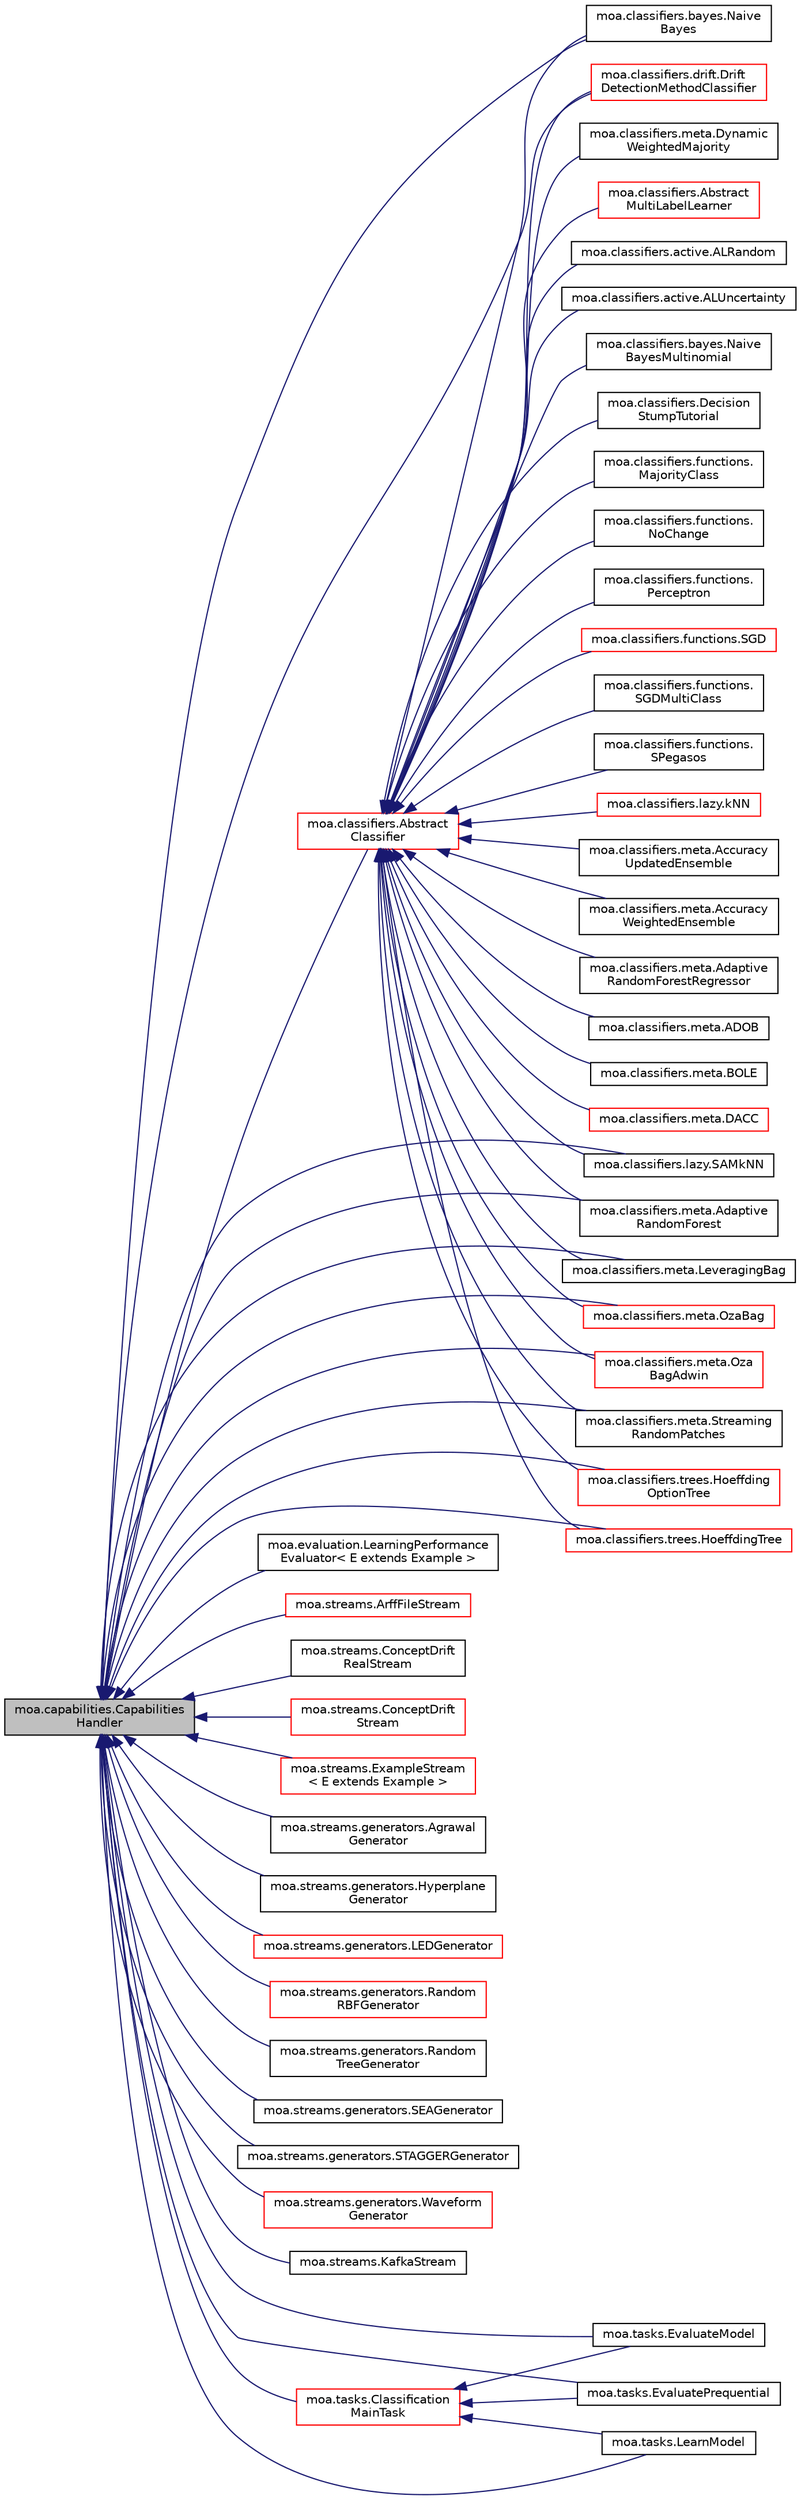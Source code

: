 digraph "moa.capabilities.CapabilitiesHandler"
{
 // LATEX_PDF_SIZE
  edge [fontname="Helvetica",fontsize="10",labelfontname="Helvetica",labelfontsize="10"];
  node [fontname="Helvetica",fontsize="10",shape=record];
  rankdir="LR";
  Node1 [label="moa.capabilities.Capabilities\lHandler",height=0.2,width=0.4,color="black", fillcolor="grey75", style="filled", fontcolor="black",tooltip=" "];
  Node1 -> Node2 [dir="back",color="midnightblue",fontsize="10",style="solid"];
  Node2 [label="moa.classifiers.Abstract\lClassifier",height=0.2,width=0.4,color="red", fillcolor="white", style="filled",URL="$classmoa_1_1classifiers_1_1_abstract_classifier.html",tooltip=" "];
  Node2 -> Node3 [dir="back",color="midnightblue",fontsize="10",style="solid"];
  Node3 [label="moa.classifiers.Abstract\lMultiLabelLearner",height=0.2,width=0.4,color="red", fillcolor="white", style="filled",URL="$classmoa_1_1classifiers_1_1_abstract_multi_label_learner.html",tooltip=" "];
  Node2 -> Node27 [dir="back",color="midnightblue",fontsize="10",style="solid"];
  Node27 [label="moa.classifiers.active.ALRandom",height=0.2,width=0.4,color="black", fillcolor="white", style="filled",URL="$classmoa_1_1classifiers_1_1active_1_1_a_l_random.html",tooltip=" "];
  Node2 -> Node28 [dir="back",color="midnightblue",fontsize="10",style="solid"];
  Node28 [label="moa.classifiers.active.ALUncertainty",height=0.2,width=0.4,color="black", fillcolor="white", style="filled",URL="$classmoa_1_1classifiers_1_1active_1_1_a_l_uncertainty.html",tooltip=" "];
  Node2 -> Node29 [dir="back",color="midnightblue",fontsize="10",style="solid"];
  Node29 [label="moa.classifiers.bayes.Naive\lBayes",height=0.2,width=0.4,color="black", fillcolor="white", style="filled",URL="$classmoa_1_1classifiers_1_1bayes_1_1_naive_bayes.html",tooltip=" "];
  Node2 -> Node30 [dir="back",color="midnightblue",fontsize="10",style="solid"];
  Node30 [label="moa.classifiers.bayes.Naive\lBayesMultinomial",height=0.2,width=0.4,color="black", fillcolor="white", style="filled",URL="$classmoa_1_1classifiers_1_1bayes_1_1_naive_bayes_multinomial.html",tooltip=" "];
  Node2 -> Node31 [dir="back",color="midnightblue",fontsize="10",style="solid"];
  Node31 [label="moa.classifiers.Decision\lStumpTutorial",height=0.2,width=0.4,color="black", fillcolor="white", style="filled",URL="$classmoa_1_1classifiers_1_1_decision_stump_tutorial.html",tooltip=" "];
  Node2 -> Node32 [dir="back",color="midnightblue",fontsize="10",style="solid"];
  Node32 [label="moa.classifiers.drift.Drift\lDetectionMethodClassifier",height=0.2,width=0.4,color="red", fillcolor="white", style="filled",URL="$classmoa_1_1classifiers_1_1drift_1_1_drift_detection_method_classifier.html",tooltip=" "];
  Node2 -> Node35 [dir="back",color="midnightblue",fontsize="10",style="solid"];
  Node35 [label="moa.classifiers.functions.\lMajorityClass",height=0.2,width=0.4,color="black", fillcolor="white", style="filled",URL="$classmoa_1_1classifiers_1_1functions_1_1_majority_class.html",tooltip=" "];
  Node2 -> Node36 [dir="back",color="midnightblue",fontsize="10",style="solid"];
  Node36 [label="moa.classifiers.functions.\lNoChange",height=0.2,width=0.4,color="black", fillcolor="white", style="filled",URL="$classmoa_1_1classifiers_1_1functions_1_1_no_change.html",tooltip=" "];
  Node2 -> Node37 [dir="back",color="midnightblue",fontsize="10",style="solid"];
  Node37 [label="moa.classifiers.functions.\lPerceptron",height=0.2,width=0.4,color="black", fillcolor="white", style="filled",URL="$classmoa_1_1classifiers_1_1functions_1_1_perceptron.html",tooltip=" "];
  Node2 -> Node38 [dir="back",color="midnightblue",fontsize="10",style="solid"];
  Node38 [label="moa.classifiers.functions.SGD",height=0.2,width=0.4,color="red", fillcolor="white", style="filled",URL="$classmoa_1_1classifiers_1_1functions_1_1_s_g_d.html",tooltip=" "];
  Node2 -> Node40 [dir="back",color="midnightblue",fontsize="10",style="solid"];
  Node40 [label="moa.classifiers.functions.\lSGDMultiClass",height=0.2,width=0.4,color="black", fillcolor="white", style="filled",URL="$classmoa_1_1classifiers_1_1functions_1_1_s_g_d_multi_class.html",tooltip=" "];
  Node2 -> Node41 [dir="back",color="midnightblue",fontsize="10",style="solid"];
  Node41 [label="moa.classifiers.functions.\lSPegasos",height=0.2,width=0.4,color="black", fillcolor="white", style="filled",URL="$classmoa_1_1classifiers_1_1functions_1_1_s_pegasos.html",tooltip=" "];
  Node2 -> Node42 [dir="back",color="midnightblue",fontsize="10",style="solid"];
  Node42 [label="moa.classifiers.lazy.kNN",height=0.2,width=0.4,color="red", fillcolor="white", style="filled",URL="$classmoa_1_1classifiers_1_1lazy_1_1k_n_n.html",tooltip=" "];
  Node2 -> Node45 [dir="back",color="midnightblue",fontsize="10",style="solid"];
  Node45 [label="moa.classifiers.lazy.SAMkNN",height=0.2,width=0.4,color="black", fillcolor="white", style="filled",URL="$classmoa_1_1classifiers_1_1lazy_1_1_s_a_mk_n_n.html",tooltip=" "];
  Node2 -> Node46 [dir="back",color="midnightblue",fontsize="10",style="solid"];
  Node46 [label="moa.classifiers.meta.Accuracy\lUpdatedEnsemble",height=0.2,width=0.4,color="black", fillcolor="white", style="filled",URL="$classmoa_1_1classifiers_1_1meta_1_1_accuracy_updated_ensemble.html",tooltip=" "];
  Node2 -> Node47 [dir="back",color="midnightblue",fontsize="10",style="solid"];
  Node47 [label="moa.classifiers.meta.Accuracy\lWeightedEnsemble",height=0.2,width=0.4,color="black", fillcolor="white", style="filled",URL="$classmoa_1_1classifiers_1_1meta_1_1_accuracy_weighted_ensemble.html",tooltip=" "];
  Node2 -> Node48 [dir="back",color="midnightblue",fontsize="10",style="solid"];
  Node48 [label="moa.classifiers.meta.Adaptive\lRandomForest",height=0.2,width=0.4,color="black", fillcolor="white", style="filled",URL="$classmoa_1_1classifiers_1_1meta_1_1_adaptive_random_forest.html",tooltip=" "];
  Node2 -> Node49 [dir="back",color="midnightblue",fontsize="10",style="solid"];
  Node49 [label="moa.classifiers.meta.Adaptive\lRandomForestRegressor",height=0.2,width=0.4,color="black", fillcolor="white", style="filled",URL="$classmoa_1_1classifiers_1_1meta_1_1_adaptive_random_forest_regressor.html",tooltip=" "];
  Node2 -> Node50 [dir="back",color="midnightblue",fontsize="10",style="solid"];
  Node50 [label="moa.classifiers.meta.ADOB",height=0.2,width=0.4,color="black", fillcolor="white", style="filled",URL="$classmoa_1_1classifiers_1_1meta_1_1_a_d_o_b.html",tooltip=" "];
  Node2 -> Node51 [dir="back",color="midnightblue",fontsize="10",style="solid"];
  Node51 [label="moa.classifiers.meta.BOLE",height=0.2,width=0.4,color="black", fillcolor="white", style="filled",URL="$classmoa_1_1classifiers_1_1meta_1_1_b_o_l_e.html",tooltip=" "];
  Node2 -> Node52 [dir="back",color="midnightblue",fontsize="10",style="solid"];
  Node52 [label="moa.classifiers.meta.DACC",height=0.2,width=0.4,color="red", fillcolor="white", style="filled",URL="$classmoa_1_1classifiers_1_1meta_1_1_d_a_c_c.html",tooltip=" "];
  Node2 -> Node54 [dir="back",color="midnightblue",fontsize="10",style="solid"];
  Node54 [label="moa.classifiers.meta.Dynamic\lWeightedMajority",height=0.2,width=0.4,color="black", fillcolor="white", style="filled",URL="$classmoa_1_1classifiers_1_1meta_1_1_dynamic_weighted_majority.html",tooltip=" "];
  Node2 -> Node59 [dir="back",color="midnightblue",fontsize="10",style="solid"];
  Node59 [label="moa.classifiers.meta.LeveragingBag",height=0.2,width=0.4,color="black", fillcolor="white", style="filled",URL="$classmoa_1_1classifiers_1_1meta_1_1_leveraging_bag.html",tooltip=" "];
  Node2 -> Node64 [dir="back",color="midnightblue",fontsize="10",style="solid"];
  Node64 [label="moa.classifiers.meta.OzaBag",height=0.2,width=0.4,color="red", fillcolor="white", style="filled",URL="$classmoa_1_1classifiers_1_1meta_1_1_oza_bag.html",tooltip=" "];
  Node2 -> Node66 [dir="back",color="midnightblue",fontsize="10",style="solid"];
  Node66 [label="moa.classifiers.meta.Oza\lBagAdwin",height=0.2,width=0.4,color="red", fillcolor="white", style="filled",URL="$classmoa_1_1classifiers_1_1meta_1_1_oza_bag_adwin.html",tooltip=" "];
  Node2 -> Node73 [dir="back",color="midnightblue",fontsize="10",style="solid"];
  Node73 [label="moa.classifiers.meta.Streaming\lRandomPatches",height=0.2,width=0.4,color="black", fillcolor="white", style="filled",URL="$classmoa_1_1classifiers_1_1meta_1_1_streaming_random_patches.html",tooltip=" "];
  Node2 -> Node97 [dir="back",color="midnightblue",fontsize="10",style="solid"];
  Node97 [label="moa.classifiers.trees.Hoeffding\lOptionTree",height=0.2,width=0.4,color="red", fillcolor="white", style="filled",URL="$classmoa_1_1classifiers_1_1trees_1_1_hoeffding_option_tree.html",tooltip=" "];
  Node2 -> Node99 [dir="back",color="midnightblue",fontsize="10",style="solid"];
  Node99 [label="moa.classifiers.trees.HoeffdingTree",height=0.2,width=0.4,color="red", fillcolor="white", style="filled",URL="$classmoa_1_1classifiers_1_1trees_1_1_hoeffding_tree.html",tooltip=" "];
  Node1 -> Node29 [dir="back",color="midnightblue",fontsize="10",style="solid"];
  Node1 -> Node32 [dir="back",color="midnightblue",fontsize="10",style="solid"];
  Node1 -> Node45 [dir="back",color="midnightblue",fontsize="10",style="solid"];
  Node1 -> Node48 [dir="back",color="midnightblue",fontsize="10",style="solid"];
  Node1 -> Node59 [dir="back",color="midnightblue",fontsize="10",style="solid"];
  Node1 -> Node64 [dir="back",color="midnightblue",fontsize="10",style="solid"];
  Node1 -> Node66 [dir="back",color="midnightblue",fontsize="10",style="solid"];
  Node1 -> Node73 [dir="back",color="midnightblue",fontsize="10",style="solid"];
  Node1 -> Node97 [dir="back",color="midnightblue",fontsize="10",style="solid"];
  Node1 -> Node99 [dir="back",color="midnightblue",fontsize="10",style="solid"];
  Node1 -> Node112 [dir="back",color="midnightblue",fontsize="10",style="solid"];
  Node112 [label="moa.evaluation.LearningPerformance\lEvaluator\< E extends Example \>",height=0.2,width=0.4,color="black", fillcolor="white", style="filled",URL="$interfacemoa_1_1evaluation_1_1_learning_performance_evaluator.html",tooltip=" "];
  Node1 -> Node113 [dir="back",color="midnightblue",fontsize="10",style="solid"];
  Node113 [label="moa.streams.ArffFileStream",height=0.2,width=0.4,color="red", fillcolor="white", style="filled",URL="$classmoa_1_1streams_1_1_arff_file_stream.html",tooltip=" "];
  Node1 -> Node115 [dir="back",color="midnightblue",fontsize="10",style="solid"];
  Node115 [label="moa.streams.ConceptDrift\lRealStream",height=0.2,width=0.4,color="black", fillcolor="white", style="filled",URL="$classmoa_1_1streams_1_1_concept_drift_real_stream.html",tooltip=" "];
  Node1 -> Node116 [dir="back",color="midnightblue",fontsize="10",style="solid"];
  Node116 [label="moa.streams.ConceptDrift\lStream",height=0.2,width=0.4,color="red", fillcolor="white", style="filled",URL="$classmoa_1_1streams_1_1_concept_drift_stream.html",tooltip=" "];
  Node1 -> Node118 [dir="back",color="midnightblue",fontsize="10",style="solid"];
  Node118 [label="moa.streams.ExampleStream\l\< E extends Example \>",height=0.2,width=0.4,color="red", fillcolor="white", style="filled",URL="$interfacemoa_1_1streams_1_1_example_stream.html",tooltip=" "];
  Node1 -> Node129 [dir="back",color="midnightblue",fontsize="10",style="solid"];
  Node129 [label="moa.streams.generators.Agrawal\lGenerator",height=0.2,width=0.4,color="black", fillcolor="white", style="filled",URL="$classmoa_1_1streams_1_1generators_1_1_agrawal_generator.html",tooltip=" "];
  Node1 -> Node130 [dir="back",color="midnightblue",fontsize="10",style="solid"];
  Node130 [label="moa.streams.generators.Hyperplane\lGenerator",height=0.2,width=0.4,color="black", fillcolor="white", style="filled",URL="$classmoa_1_1streams_1_1generators_1_1_hyperplane_generator.html",tooltip=" "];
  Node1 -> Node131 [dir="back",color="midnightblue",fontsize="10",style="solid"];
  Node131 [label="moa.streams.generators.LEDGenerator",height=0.2,width=0.4,color="red", fillcolor="white", style="filled",URL="$classmoa_1_1streams_1_1generators_1_1_l_e_d_generator.html",tooltip=" "];
  Node1 -> Node133 [dir="back",color="midnightblue",fontsize="10",style="solid"];
  Node133 [label="moa.streams.generators.Random\lRBFGenerator",height=0.2,width=0.4,color="red", fillcolor="white", style="filled",URL="$classmoa_1_1streams_1_1generators_1_1_random_r_b_f_generator.html",tooltip=" "];
  Node1 -> Node135 [dir="back",color="midnightblue",fontsize="10",style="solid"];
  Node135 [label="moa.streams.generators.Random\lTreeGenerator",height=0.2,width=0.4,color="black", fillcolor="white", style="filled",URL="$classmoa_1_1streams_1_1generators_1_1_random_tree_generator.html",tooltip=" "];
  Node1 -> Node136 [dir="back",color="midnightblue",fontsize="10",style="solid"];
  Node136 [label="moa.streams.generators.SEAGenerator",height=0.2,width=0.4,color="black", fillcolor="white", style="filled",URL="$classmoa_1_1streams_1_1generators_1_1_s_e_a_generator.html",tooltip=" "];
  Node1 -> Node137 [dir="back",color="midnightblue",fontsize="10",style="solid"];
  Node137 [label="moa.streams.generators.STAGGERGenerator",height=0.2,width=0.4,color="black", fillcolor="white", style="filled",URL="$classmoa_1_1streams_1_1generators_1_1_s_t_a_g_g_e_r_generator.html",tooltip=" "];
  Node1 -> Node138 [dir="back",color="midnightblue",fontsize="10",style="solid"];
  Node138 [label="moa.streams.generators.Waveform\lGenerator",height=0.2,width=0.4,color="red", fillcolor="white", style="filled",URL="$classmoa_1_1streams_1_1generators_1_1_waveform_generator.html",tooltip=" "];
  Node1 -> Node140 [dir="back",color="midnightblue",fontsize="10",style="solid"];
  Node140 [label="moa.streams.KafkaStream",height=0.2,width=0.4,color="black", fillcolor="white", style="filled",URL="$classmoa_1_1streams_1_1_kafka_stream.html",tooltip=" "];
  Node1 -> Node141 [dir="back",color="midnightblue",fontsize="10",style="solid"];
  Node141 [label="moa.tasks.Classification\lMainTask",height=0.2,width=0.4,color="red", fillcolor="white", style="filled",URL="$classmoa_1_1tasks_1_1_classification_main_task.html",tooltip=" "];
  Node141 -> Node144 [dir="back",color="midnightblue",fontsize="10",style="solid"];
  Node144 [label="moa.tasks.EvaluateModel",height=0.2,width=0.4,color="black", fillcolor="white", style="filled",URL="$classmoa_1_1tasks_1_1_evaluate_model.html",tooltip=" "];
  Node141 -> Node146 [dir="back",color="midnightblue",fontsize="10",style="solid"];
  Node146 [label="moa.tasks.EvaluatePrequential",height=0.2,width=0.4,color="black", fillcolor="white", style="filled",URL="$classmoa_1_1tasks_1_1_evaluate_prequential.html",tooltip=" "];
  Node141 -> Node150 [dir="back",color="midnightblue",fontsize="10",style="solid"];
  Node150 [label="moa.tasks.LearnModel",height=0.2,width=0.4,color="black", fillcolor="white", style="filled",URL="$classmoa_1_1tasks_1_1_learn_model.html",tooltip=" "];
  Node1 -> Node144 [dir="back",color="midnightblue",fontsize="10",style="solid"];
  Node1 -> Node146 [dir="back",color="midnightblue",fontsize="10",style="solid"];
  Node1 -> Node150 [dir="back",color="midnightblue",fontsize="10",style="solid"];
}
